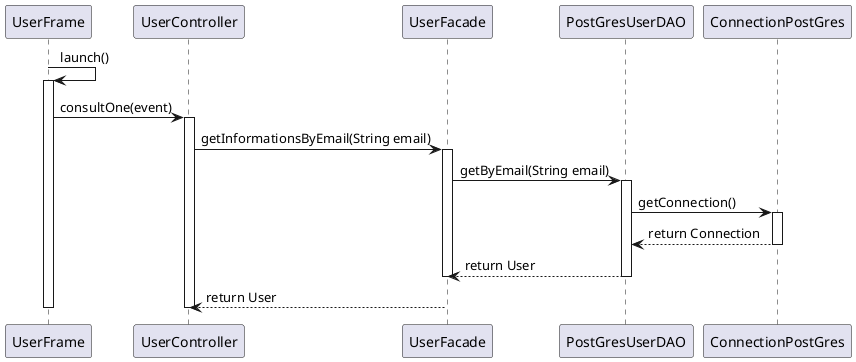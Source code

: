 
@startuml consultOne

UserFrame -> UserFrame : launch()
activate UserFrame

UserFrame -> UserController: consultOne(event)
activate UserController

UserController -> UserFacade: getInformationsByEmail(String email)
activate UserFacade

UserFacade -> PostGresUserDAO : getByEmail(String email)
activate PostGresUserDAO

PostGresUserDAO -> ConnectionPostGres : getConnection()
activate ConnectionPostGres
ConnectionPostGres --> PostGresUserDAO : return Connection
deactivate ConnectionPostGres
PostGresUserDAO --> UserFacade : return User
deactivate PostGresUserDAO
deactivate UserFacade

UserFacade --> UserController : return User
deactivate UserController
deactivate UserFrame

@enduml
